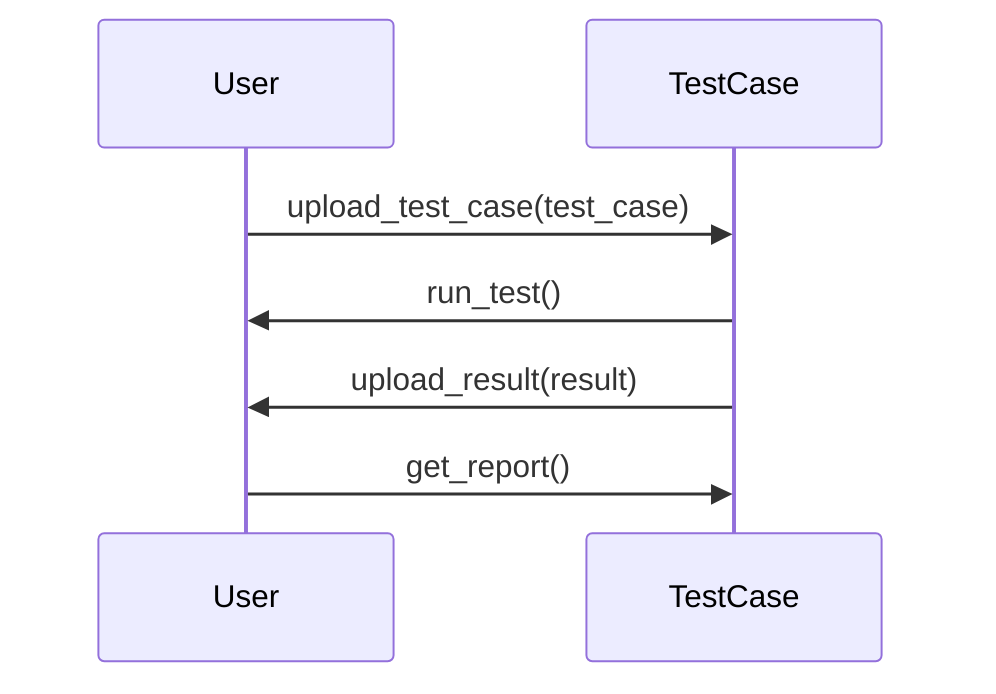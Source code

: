 sequenceDiagram
    participant U as User
    participant TC as TestCase
    U->>TC: upload_test_case(test_case)
    TC->>U: run_test()
    TC->>U: upload_result(result)
    U->>TC: get_report()